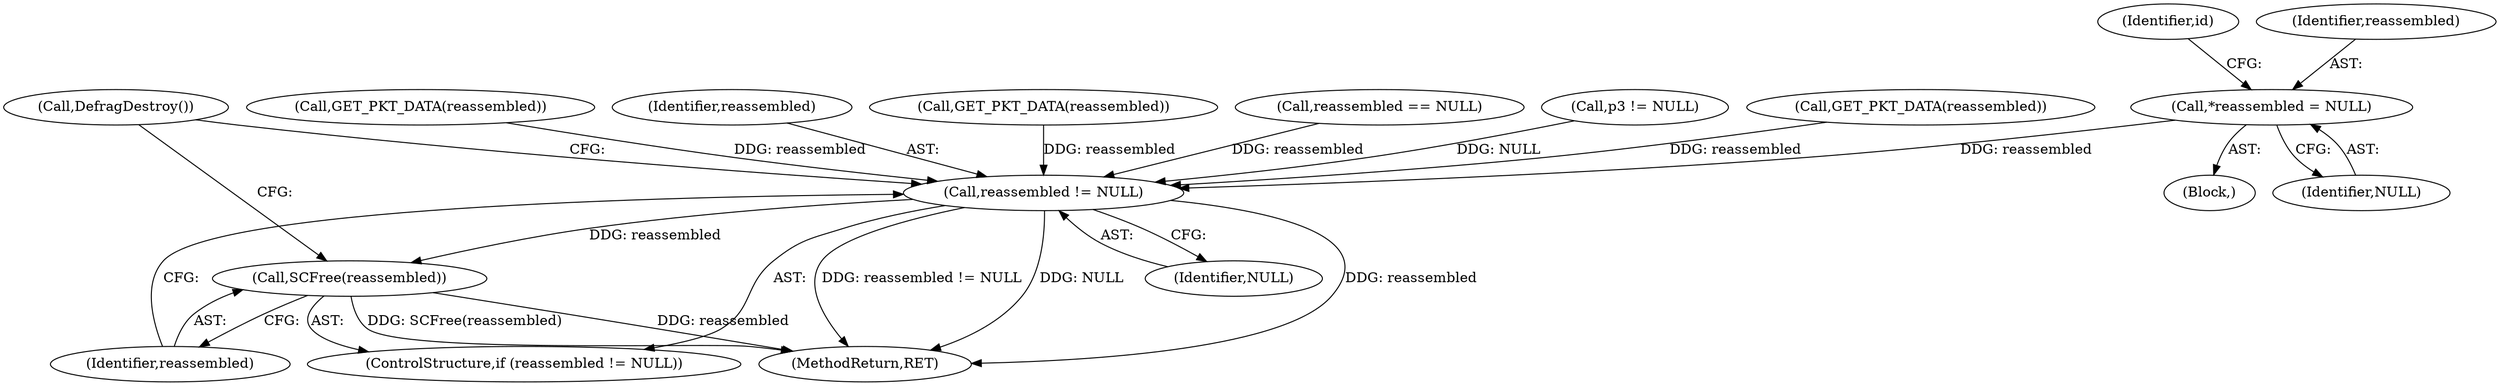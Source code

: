 digraph "0_suricata_4a04f814b15762eb446a5ead4d69d021512df6f8_16@pointer" {
"1000123" [label="(Call,*reassembled = NULL)"];
"1000305" [label="(Call,reassembled != NULL)"];
"1000308" [label="(Call,SCFree(reassembled))"];
"1000309" [label="(Identifier,reassembled)"];
"1000105" [label="(Block,)"];
"1000123" [label="(Call,*reassembled = NULL)"];
"1000125" [label="(Identifier,NULL)"];
"1000231" [label="(Call,GET_PKT_DATA(reassembled))"];
"1000304" [label="(ControlStructure,if (reassembled != NULL))"];
"1000251" [label="(Call,GET_PKT_DATA(reassembled))"];
"1000308" [label="(Call,SCFree(reassembled))"];
"1000306" [label="(Identifier,reassembled)"];
"1000305" [label="(Call,reassembled != NULL)"];
"1000271" [label="(Call,GET_PKT_DATA(reassembled))"];
"1000310" [label="(Call,DefragDestroy())"];
"1000128" [label="(Identifier,id)"];
"1000124" [label="(Identifier,reassembled)"];
"1000313" [label="(MethodReturn,RET)"];
"1000212" [label="(Call,reassembled == NULL)"];
"1000307" [label="(Identifier,NULL)"];
"1000299" [label="(Call,p3 != NULL)"];
"1000123" -> "1000105"  [label="AST: "];
"1000123" -> "1000125"  [label="CFG: "];
"1000124" -> "1000123"  [label="AST: "];
"1000125" -> "1000123"  [label="AST: "];
"1000128" -> "1000123"  [label="CFG: "];
"1000123" -> "1000305"  [label="DDG: reassembled"];
"1000305" -> "1000304"  [label="AST: "];
"1000305" -> "1000307"  [label="CFG: "];
"1000306" -> "1000305"  [label="AST: "];
"1000307" -> "1000305"  [label="AST: "];
"1000309" -> "1000305"  [label="CFG: "];
"1000310" -> "1000305"  [label="CFG: "];
"1000305" -> "1000313"  [label="DDG: reassembled != NULL"];
"1000305" -> "1000313"  [label="DDG: NULL"];
"1000305" -> "1000313"  [label="DDG: reassembled"];
"1000251" -> "1000305"  [label="DDG: reassembled"];
"1000231" -> "1000305"  [label="DDG: reassembled"];
"1000212" -> "1000305"  [label="DDG: reassembled"];
"1000271" -> "1000305"  [label="DDG: reassembled"];
"1000299" -> "1000305"  [label="DDG: NULL"];
"1000305" -> "1000308"  [label="DDG: reassembled"];
"1000308" -> "1000304"  [label="AST: "];
"1000308" -> "1000309"  [label="CFG: "];
"1000309" -> "1000308"  [label="AST: "];
"1000310" -> "1000308"  [label="CFG: "];
"1000308" -> "1000313"  [label="DDG: reassembled"];
"1000308" -> "1000313"  [label="DDG: SCFree(reassembled)"];
}
